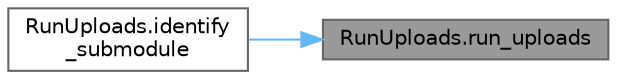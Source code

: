 digraph "RunUploads.run_uploads"
{
 // LATEX_PDF_SIZE
  bgcolor="transparent";
  edge [fontname=Helvetica,fontsize=10,labelfontname=Helvetica,labelfontsize=10];
  node [fontname=Helvetica,fontsize=10,shape=box,height=0.2,width=0.4];
  rankdir="RL";
  Node1 [id="Node000001",label="RunUploads.run_uploads",height=0.2,width=0.4,color="gray40", fillcolor="grey60", style="filled", fontcolor="black",tooltip=" "];
  Node1 -> Node2 [id="edge1_Node000001_Node000002",dir="back",color="steelblue1",style="solid",tooltip=" "];
  Node2 [id="Node000002",label="RunUploads.identify\l_submodule",height=0.2,width=0.4,color="grey40", fillcolor="white", style="filled",URL="$namespace_run_uploads.html#ad78c86113ff2fd4dddb262c02da5c17e",tooltip=" "];
}
